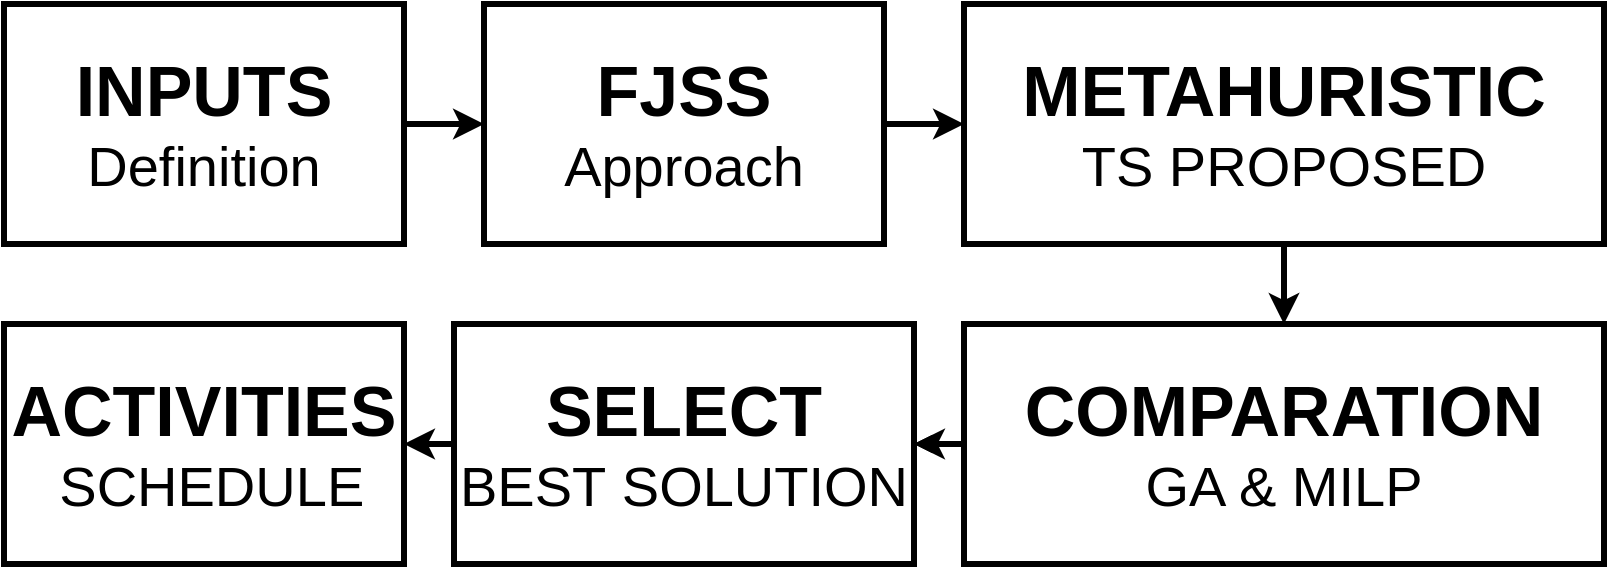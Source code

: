 <mxfile version="26.0.3">
  <diagram name="Página-1" id="vJcUxD-9R3zmkLj-b6gD">
    <mxGraphModel dx="1434" dy="780" grid="1" gridSize="10" guides="1" tooltips="1" connect="1" arrows="1" fold="1" page="1" pageScale="1" pageWidth="1169" pageHeight="827" background="none" math="0" shadow="0">
      <root>
        <mxCell id="0" />
        <mxCell id="1" parent="0" />
        <mxCell id="ltZokjYqiID-09ym16MI-4" style="edgeStyle=orthogonalEdgeStyle;rounded=0;orthogonalLoop=1;jettySize=auto;html=1;exitX=1;exitY=0.5;exitDx=0;exitDy=0;strokeWidth=3;" parent="1" source="ltZokjYqiID-09ym16MI-1" target="ltZokjYqiID-09ym16MI-2" edge="1">
          <mxGeometry relative="1" as="geometry" />
        </mxCell>
        <mxCell id="ltZokjYqiID-09ym16MI-1" value="&lt;font style=&quot;font-size: 35px;&quot;&gt;&lt;b style=&quot;&quot;&gt;INPUTS&lt;/b&gt;&lt;/font&gt;&lt;div&gt;&lt;font style=&quot;font-size: 28px;&quot;&gt;Definition&lt;/font&gt;&lt;/div&gt;" style="rounded=0;whiteSpace=wrap;html=1;strokeWidth=3;" parent="1" vertex="1">
          <mxGeometry x="80" y="120" width="200" height="120" as="geometry" />
        </mxCell>
        <mxCell id="ltZokjYqiID-09ym16MI-6" style="edgeStyle=orthogonalEdgeStyle;rounded=0;orthogonalLoop=1;jettySize=auto;html=1;exitX=1;exitY=0.5;exitDx=0;exitDy=0;entryX=0;entryY=0.5;entryDx=0;entryDy=0;strokeWidth=3;" parent="1" source="ltZokjYqiID-09ym16MI-2" target="ltZokjYqiID-09ym16MI-3" edge="1">
          <mxGeometry relative="1" as="geometry" />
        </mxCell>
        <mxCell id="ltZokjYqiID-09ym16MI-2" value="&lt;strong&gt;&lt;font style=&quot;font-size: 35px;&quot;&gt;FJSS&lt;/font&gt;&lt;/strong&gt;&lt;div&gt;&lt;font style=&quot;font-size: 28px;&quot;&gt;Approach&lt;/font&gt;&lt;/div&gt;" style="rounded=0;whiteSpace=wrap;html=1;strokeWidth=3;" parent="1" vertex="1">
          <mxGeometry x="320" y="120" width="200" height="120" as="geometry" />
        </mxCell>
        <mxCell id="ltZokjYqiID-09ym16MI-8" style="edgeStyle=orthogonalEdgeStyle;rounded=0;orthogonalLoop=1;jettySize=auto;html=1;exitX=0.5;exitY=1;exitDx=0;exitDy=0;entryX=0.5;entryY=0;entryDx=0;entryDy=0;strokeWidth=3;" parent="1" source="ltZokjYqiID-09ym16MI-3" target="ltZokjYqiID-09ym16MI-7" edge="1">
          <mxGeometry relative="1" as="geometry" />
        </mxCell>
        <mxCell id="ltZokjYqiID-09ym16MI-3" value="&lt;font style=&quot;font-size: 35px;&quot;&gt;&lt;b&gt;METAHURISTIC&lt;/b&gt;&lt;/font&gt;&lt;div&gt;&lt;font style=&quot;font-size: 28px;&quot;&gt;TS PROPOSED&lt;/font&gt;&lt;/div&gt;" style="rounded=0;whiteSpace=wrap;html=1;strokeWidth=3;" parent="1" vertex="1">
          <mxGeometry x="560" y="120" width="320" height="120" as="geometry" />
        </mxCell>
        <mxCell id="ltZokjYqiID-09ym16MI-11" style="edgeStyle=orthogonalEdgeStyle;rounded=0;orthogonalLoop=1;jettySize=auto;html=1;exitX=0;exitY=0.5;exitDx=0;exitDy=0;entryX=1;entryY=0.5;entryDx=0;entryDy=0;" parent="1" source="ltZokjYqiID-09ym16MI-7" target="ltZokjYqiID-09ym16MI-9" edge="1">
          <mxGeometry relative="1" as="geometry" />
        </mxCell>
        <mxCell id="ltZokjYqiID-09ym16MI-13" value="" style="edgeStyle=orthogonalEdgeStyle;rounded=0;orthogonalLoop=1;jettySize=auto;html=1;strokeWidth=3;" parent="1" source="ltZokjYqiID-09ym16MI-7" target="ltZokjYqiID-09ym16MI-9" edge="1">
          <mxGeometry relative="1" as="geometry" />
        </mxCell>
        <mxCell id="ltZokjYqiID-09ym16MI-7" value="&lt;div&gt;&lt;font style=&quot;font-size: 35px;&quot;&gt;&lt;b&gt;COMPARATION&lt;/b&gt;&lt;/font&gt;&lt;/div&gt;&lt;div&gt;&lt;span style=&quot;font-size: 28px;&quot;&gt;GA &amp;amp; MILP&lt;/span&gt;&lt;/div&gt;" style="rounded=0;whiteSpace=wrap;html=1;strokeWidth=3;" parent="1" vertex="1">
          <mxGeometry x="560" y="280" width="320" height="120" as="geometry" />
        </mxCell>
        <mxCell id="-TUVtEOpNHZRhoDiYe6Y-4" style="edgeStyle=orthogonalEdgeStyle;rounded=0;orthogonalLoop=1;jettySize=auto;html=1;exitX=0;exitY=0.5;exitDx=0;exitDy=0;entryX=1;entryY=0.5;entryDx=0;entryDy=0;strokeWidth=3;" edge="1" parent="1" source="ltZokjYqiID-09ym16MI-9" target="ltZokjYqiID-09ym16MI-10">
          <mxGeometry relative="1" as="geometry" />
        </mxCell>
        <mxCell id="ltZokjYqiID-09ym16MI-9" value="&lt;span style=&quot;font-size: 35px;&quot;&gt;&lt;b&gt;SELECT&lt;/b&gt;&lt;/span&gt;&lt;br&gt;&lt;div&gt;&lt;font style=&quot;font-size: 28px;&quot;&gt;BEST&amp;nbsp;&lt;/font&gt;&lt;span style=&quot;font-size: 28px; background-color: transparent; color: light-dark(rgb(0, 0, 0), rgb(255, 255, 255));&quot;&gt;SOLUTION&lt;/span&gt;&lt;/div&gt;" style="rounded=0;whiteSpace=wrap;html=1;strokeWidth=3;" parent="1" vertex="1">
          <mxGeometry x="305" y="280" width="230" height="120" as="geometry" />
        </mxCell>
        <mxCell id="ltZokjYqiID-09ym16MI-10" value="&lt;span style=&quot;font-size: 35px;&quot;&gt;&lt;b&gt;ACTIVITIES&lt;/b&gt;&lt;/span&gt;&lt;br&gt;&lt;div&gt;&lt;span style=&quot;font-size: 28px;&quot;&gt;&amp;nbsp;SCHEDULE&lt;/span&gt;&lt;/div&gt;" style="rounded=0;whiteSpace=wrap;html=1;strokeWidth=3;" parent="1" vertex="1">
          <mxGeometry x="80" y="280" width="200" height="120" as="geometry" />
        </mxCell>
      </root>
    </mxGraphModel>
  </diagram>
</mxfile>
